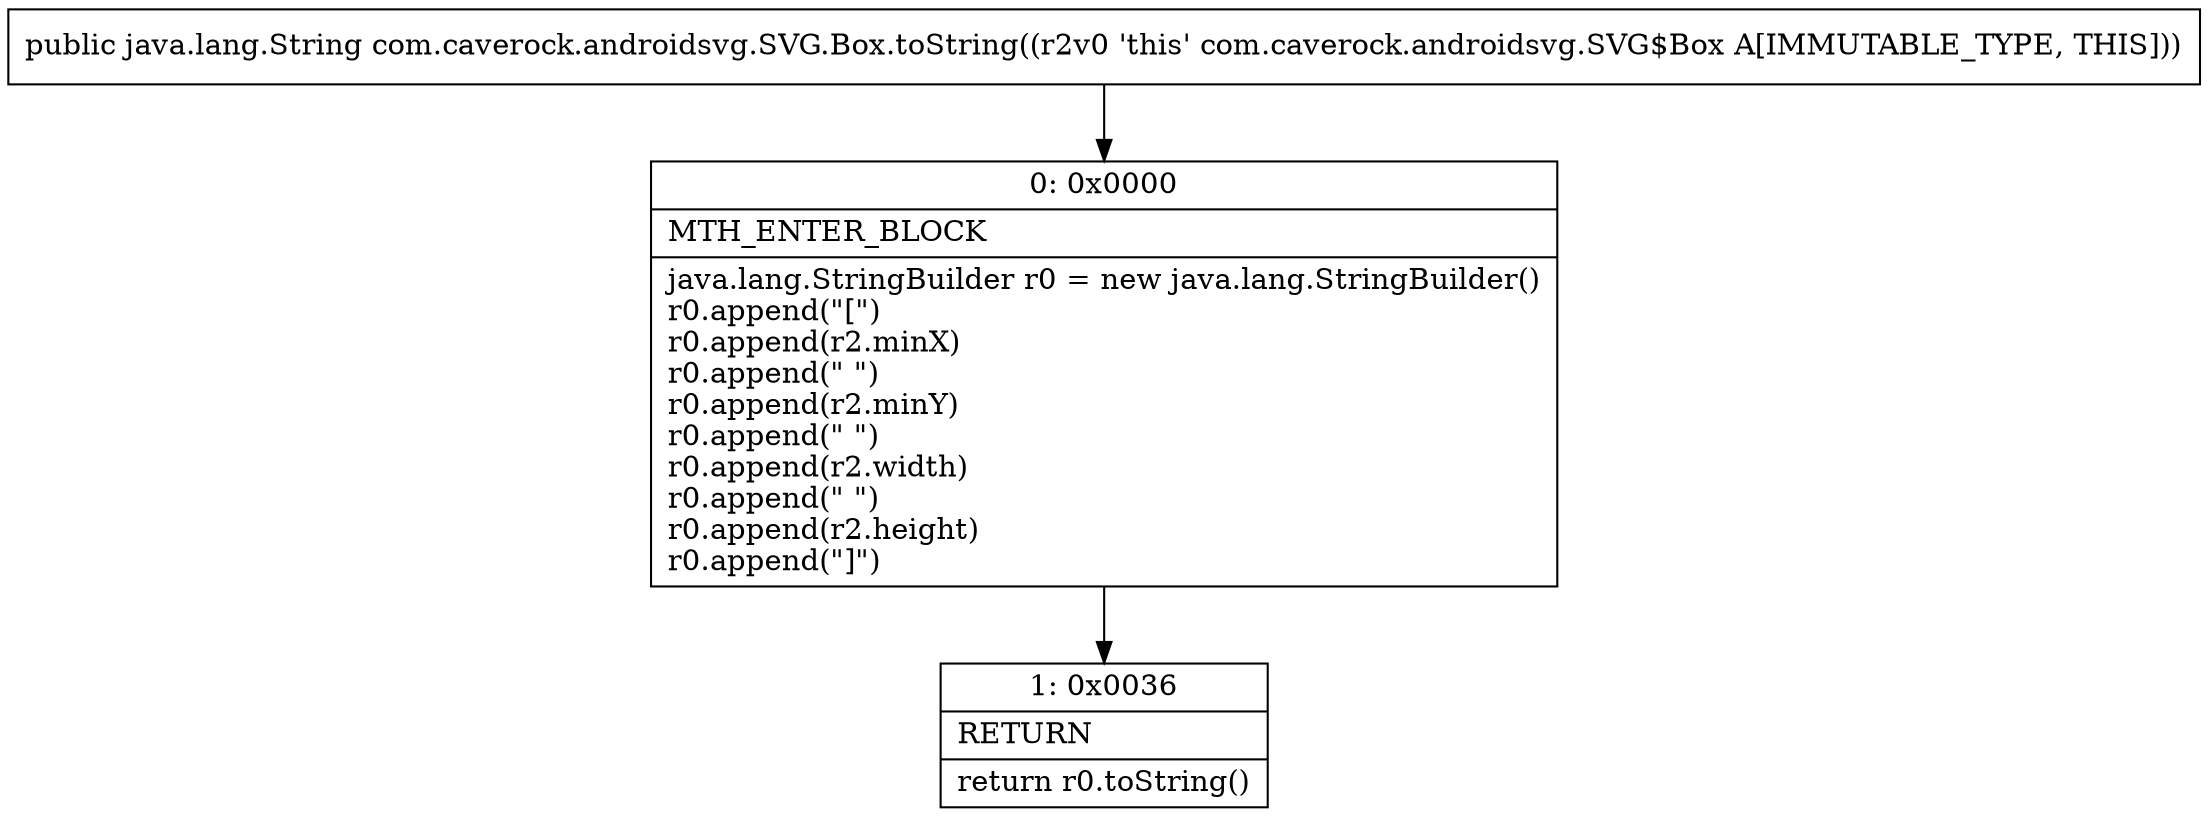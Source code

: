 digraph "CFG forcom.caverock.androidsvg.SVG.Box.toString()Ljava\/lang\/String;" {
Node_0 [shape=record,label="{0\:\ 0x0000|MTH_ENTER_BLOCK\l|java.lang.StringBuilder r0 = new java.lang.StringBuilder()\lr0.append(\"[\")\lr0.append(r2.minX)\lr0.append(\" \")\lr0.append(r2.minY)\lr0.append(\" \")\lr0.append(r2.width)\lr0.append(\" \")\lr0.append(r2.height)\lr0.append(\"]\")\l}"];
Node_1 [shape=record,label="{1\:\ 0x0036|RETURN\l|return r0.toString()\l}"];
MethodNode[shape=record,label="{public java.lang.String com.caverock.androidsvg.SVG.Box.toString((r2v0 'this' com.caverock.androidsvg.SVG$Box A[IMMUTABLE_TYPE, THIS])) }"];
MethodNode -> Node_0;
Node_0 -> Node_1;
}

